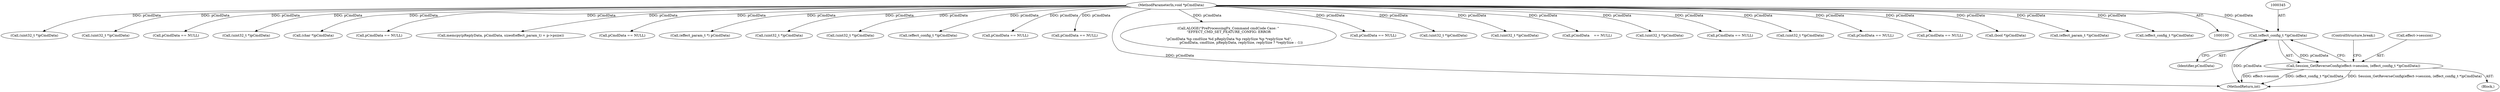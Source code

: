 digraph "0_Android_aeea52da00d210587fb3ed895de3d5f2e0264c88_9@pointer" {
"1000344" [label="(Call,(effect_config_t *)pCmdData)"];
"1000104" [label="(MethodParameterIn,void *pCmdData)"];
"1000340" [label="(Call,Session_GetReverseConfig(effect->session, (effect_config_t *)pCmdData))"];
"1001282" [label="(Call,(uint32_t *)pCmdData)"];
"1000104" [label="(MethodParameterIn,void *pCmdData)"];
"1000938" [label="(Call,(uint32_t *)pCmdData)"];
"1000651" [label="(Call,pCmdData == NULL)"];
"1000906" [label="(Call,(uint32_t *)pCmdData)"];
"1000774" [label="(Call,(char *)pCmdData)"];
"1001157" [label="(Call,pCmdData == NULL)"];
"1000409" [label="(Call,memcpy(pReplyData, pCmdData, sizeof(effect_param_t) + p->psize))"];
"1000617" [label="(Call,pCmdData == NULL)"];
"1000510" [label="(Call,(effect_param_t *) pCmdData)"];
"1001225" [label="(Call,(uint32_t *)pCmdData)"];
"1001206" [label="(Call,(uint32_t *)pCmdData)"];
"1000310" [label="(Call,(effect_config_t *)pCmdData)"];
"1000347" [label="(ControlStructure,break;)"];
"1000346" [label="(Identifier,pCmdData)"];
"1000737" [label="(Call,pCmdData == NULL)"];
"1001053" [label="(Call,pCmdData == NULL)"];
"1001318" [label="(MethodReturn,int)"];
"1001182" [label="(Call,ALOGE(\"PreProcessingFx_Command cmdCode Case: \"\n \"EFFECT_CMD_SET_FEATURE_CONFIG: ERROR\n\"\n \"pCmdData %p cmdSize %d pReplyData %p replySize %p *replySize %d\",\n                        pCmdData, cmdSize, pReplyData, replySize, replySize ? *replySize : -1))"];
"1000875" [label="(Call,pCmdData == NULL)"];
"1001247" [label="(Call,(uint32_t *)pCmdData)"];
"1000126" [label="(Block,)"];
"1000340" [label="(Call,Session_GetReverseConfig(effect->session, (effect_config_t *)pCmdData))"];
"1000344" [label="(Call,(effect_config_t *)pCmdData)"];
"1000640" [label="(Call,(uint32_t *)pCmdData)"];
"1000162" [label="(Call,pCmdData    == NULL)"];
"1001276" [label="(Call,(uint32_t *)pCmdData)"];
"1000480" [label="(Call,pCmdData == NULL)"];
"1001087" [label="(Call,(uint32_t *)pCmdData)"];
"1000278" [label="(Call,pCmdData == NULL)"];
"1000341" [label="(Call,effect->session)"];
"1000369" [label="(Call,pCmdData == NULL)"];
"1000679" [label="(Call,(bool *)pCmdData)"];
"1000364" [label="(Call,(effect_param_t *)pCmdData)"];
"1000212" [label="(Call,(effect_config_t *)pCmdData)"];
"1000344" -> "1000340"  [label="AST: "];
"1000344" -> "1000346"  [label="CFG: "];
"1000345" -> "1000344"  [label="AST: "];
"1000346" -> "1000344"  [label="AST: "];
"1000340" -> "1000344"  [label="CFG: "];
"1000344" -> "1001318"  [label="DDG: pCmdData"];
"1000344" -> "1000340"  [label="DDG: pCmdData"];
"1000104" -> "1000344"  [label="DDG: pCmdData"];
"1000104" -> "1000100"  [label="AST: "];
"1000104" -> "1001318"  [label="DDG: pCmdData"];
"1000104" -> "1000162"  [label="DDG: pCmdData"];
"1000104" -> "1000212"  [label="DDG: pCmdData"];
"1000104" -> "1000278"  [label="DDG: pCmdData"];
"1000104" -> "1000310"  [label="DDG: pCmdData"];
"1000104" -> "1000364"  [label="DDG: pCmdData"];
"1000104" -> "1000369"  [label="DDG: pCmdData"];
"1000104" -> "1000409"  [label="DDG: pCmdData"];
"1000104" -> "1000480"  [label="DDG: pCmdData"];
"1000104" -> "1000510"  [label="DDG: pCmdData"];
"1000104" -> "1000617"  [label="DDG: pCmdData"];
"1000104" -> "1000640"  [label="DDG: pCmdData"];
"1000104" -> "1000651"  [label="DDG: pCmdData"];
"1000104" -> "1000679"  [label="DDG: pCmdData"];
"1000104" -> "1000737"  [label="DDG: pCmdData"];
"1000104" -> "1000774"  [label="DDG: pCmdData"];
"1000104" -> "1000875"  [label="DDG: pCmdData"];
"1000104" -> "1000906"  [label="DDG: pCmdData"];
"1000104" -> "1000938"  [label="DDG: pCmdData"];
"1000104" -> "1001053"  [label="DDG: pCmdData"];
"1000104" -> "1001087"  [label="DDG: pCmdData"];
"1000104" -> "1001157"  [label="DDG: pCmdData"];
"1000104" -> "1001182"  [label="DDG: pCmdData"];
"1000104" -> "1001206"  [label="DDG: pCmdData"];
"1000104" -> "1001225"  [label="DDG: pCmdData"];
"1000104" -> "1001247"  [label="DDG: pCmdData"];
"1000104" -> "1001276"  [label="DDG: pCmdData"];
"1000104" -> "1001282"  [label="DDG: pCmdData"];
"1000340" -> "1000126"  [label="AST: "];
"1000341" -> "1000340"  [label="AST: "];
"1000347" -> "1000340"  [label="CFG: "];
"1000340" -> "1001318"  [label="DDG: (effect_config_t *)pCmdData"];
"1000340" -> "1001318"  [label="DDG: Session_GetReverseConfig(effect->session, (effect_config_t *)pCmdData)"];
"1000340" -> "1001318"  [label="DDG: effect->session"];
}
